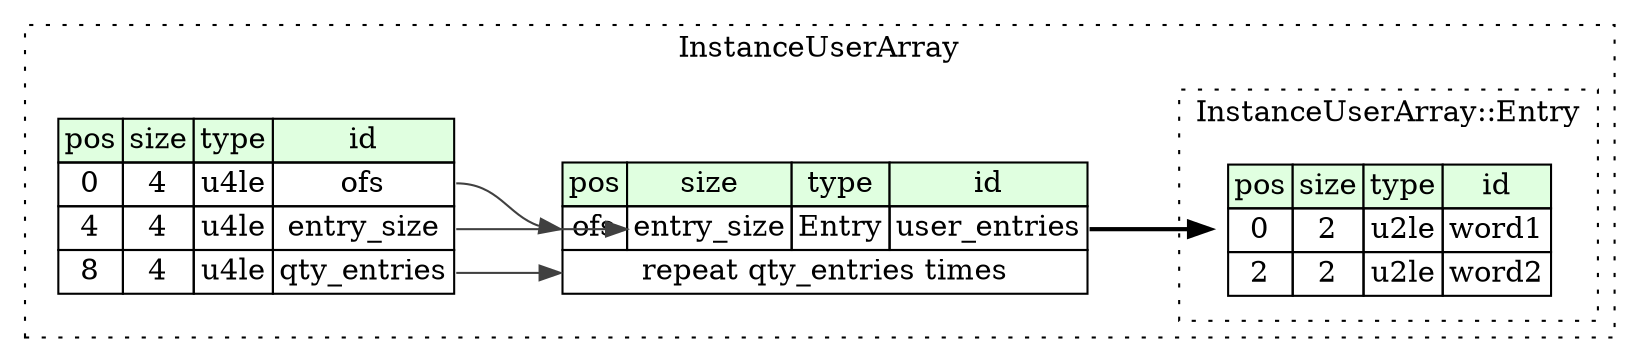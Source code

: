 digraph {
	rankdir=LR;
	node [shape=plaintext];
	subgraph cluster__instance_user_array {
		label="InstanceUserArray";
		graph[style=dotted];

		instance_user_array__seq [label=<<TABLE BORDER="0" CELLBORDER="1" CELLSPACING="0">
			<TR><TD BGCOLOR="#E0FFE0">pos</TD><TD BGCOLOR="#E0FFE0">size</TD><TD BGCOLOR="#E0FFE0">type</TD><TD BGCOLOR="#E0FFE0">id</TD></TR>
			<TR><TD PORT="ofs_pos">0</TD><TD PORT="ofs_size">4</TD><TD>u4le</TD><TD PORT="ofs_type">ofs</TD></TR>
			<TR><TD PORT="entry_size_pos">4</TD><TD PORT="entry_size_size">4</TD><TD>u4le</TD><TD PORT="entry_size_type">entry_size</TD></TR>
			<TR><TD PORT="qty_entries_pos">8</TD><TD PORT="qty_entries_size">4</TD><TD>u4le</TD><TD PORT="qty_entries_type">qty_entries</TD></TR>
		</TABLE>>];
		instance_user_array__inst__user_entries [label=<<TABLE BORDER="0" CELLBORDER="1" CELLSPACING="0">
			<TR><TD BGCOLOR="#E0FFE0">pos</TD><TD BGCOLOR="#E0FFE0">size</TD><TD BGCOLOR="#E0FFE0">type</TD><TD BGCOLOR="#E0FFE0">id</TD></TR>
			<TR><TD PORT="user_entries_pos">ofs</TD><TD PORT="user_entries_size">entry_size</TD><TD>Entry</TD><TD PORT="user_entries_type">user_entries</TD></TR>
			<TR><TD COLSPAN="4" PORT="user_entries__repeat">repeat qty_entries times</TD></TR>
		</TABLE>>];
		subgraph cluster__entry {
			label="InstanceUserArray::Entry";
			graph[style=dotted];

			entry__seq [label=<<TABLE BORDER="0" CELLBORDER="1" CELLSPACING="0">
				<TR><TD BGCOLOR="#E0FFE0">pos</TD><TD BGCOLOR="#E0FFE0">size</TD><TD BGCOLOR="#E0FFE0">type</TD><TD BGCOLOR="#E0FFE0">id</TD></TR>
				<TR><TD PORT="word1_pos">0</TD><TD PORT="word1_size">2</TD><TD>u2le</TD><TD PORT="word1_type">word1</TD></TR>
				<TR><TD PORT="word2_pos">2</TD><TD PORT="word2_size">2</TD><TD>u2le</TD><TD PORT="word2_type">word2</TD></TR>
			</TABLE>>];
		}
	}
	instance_user_array__seq:ofs_type -> instance_user_array__inst__user_entries:user_entries_pos [color="#404040"];
	instance_user_array__seq:entry_size_type -> instance_user_array__inst__user_entries:user_entries_size [color="#404040"];
	instance_user_array__inst__user_entries:user_entries_type -> entry__seq [style=bold];
	instance_user_array__seq:qty_entries_type -> instance_user_array__inst__user_entries:user_entries__repeat [color="#404040"];
}
